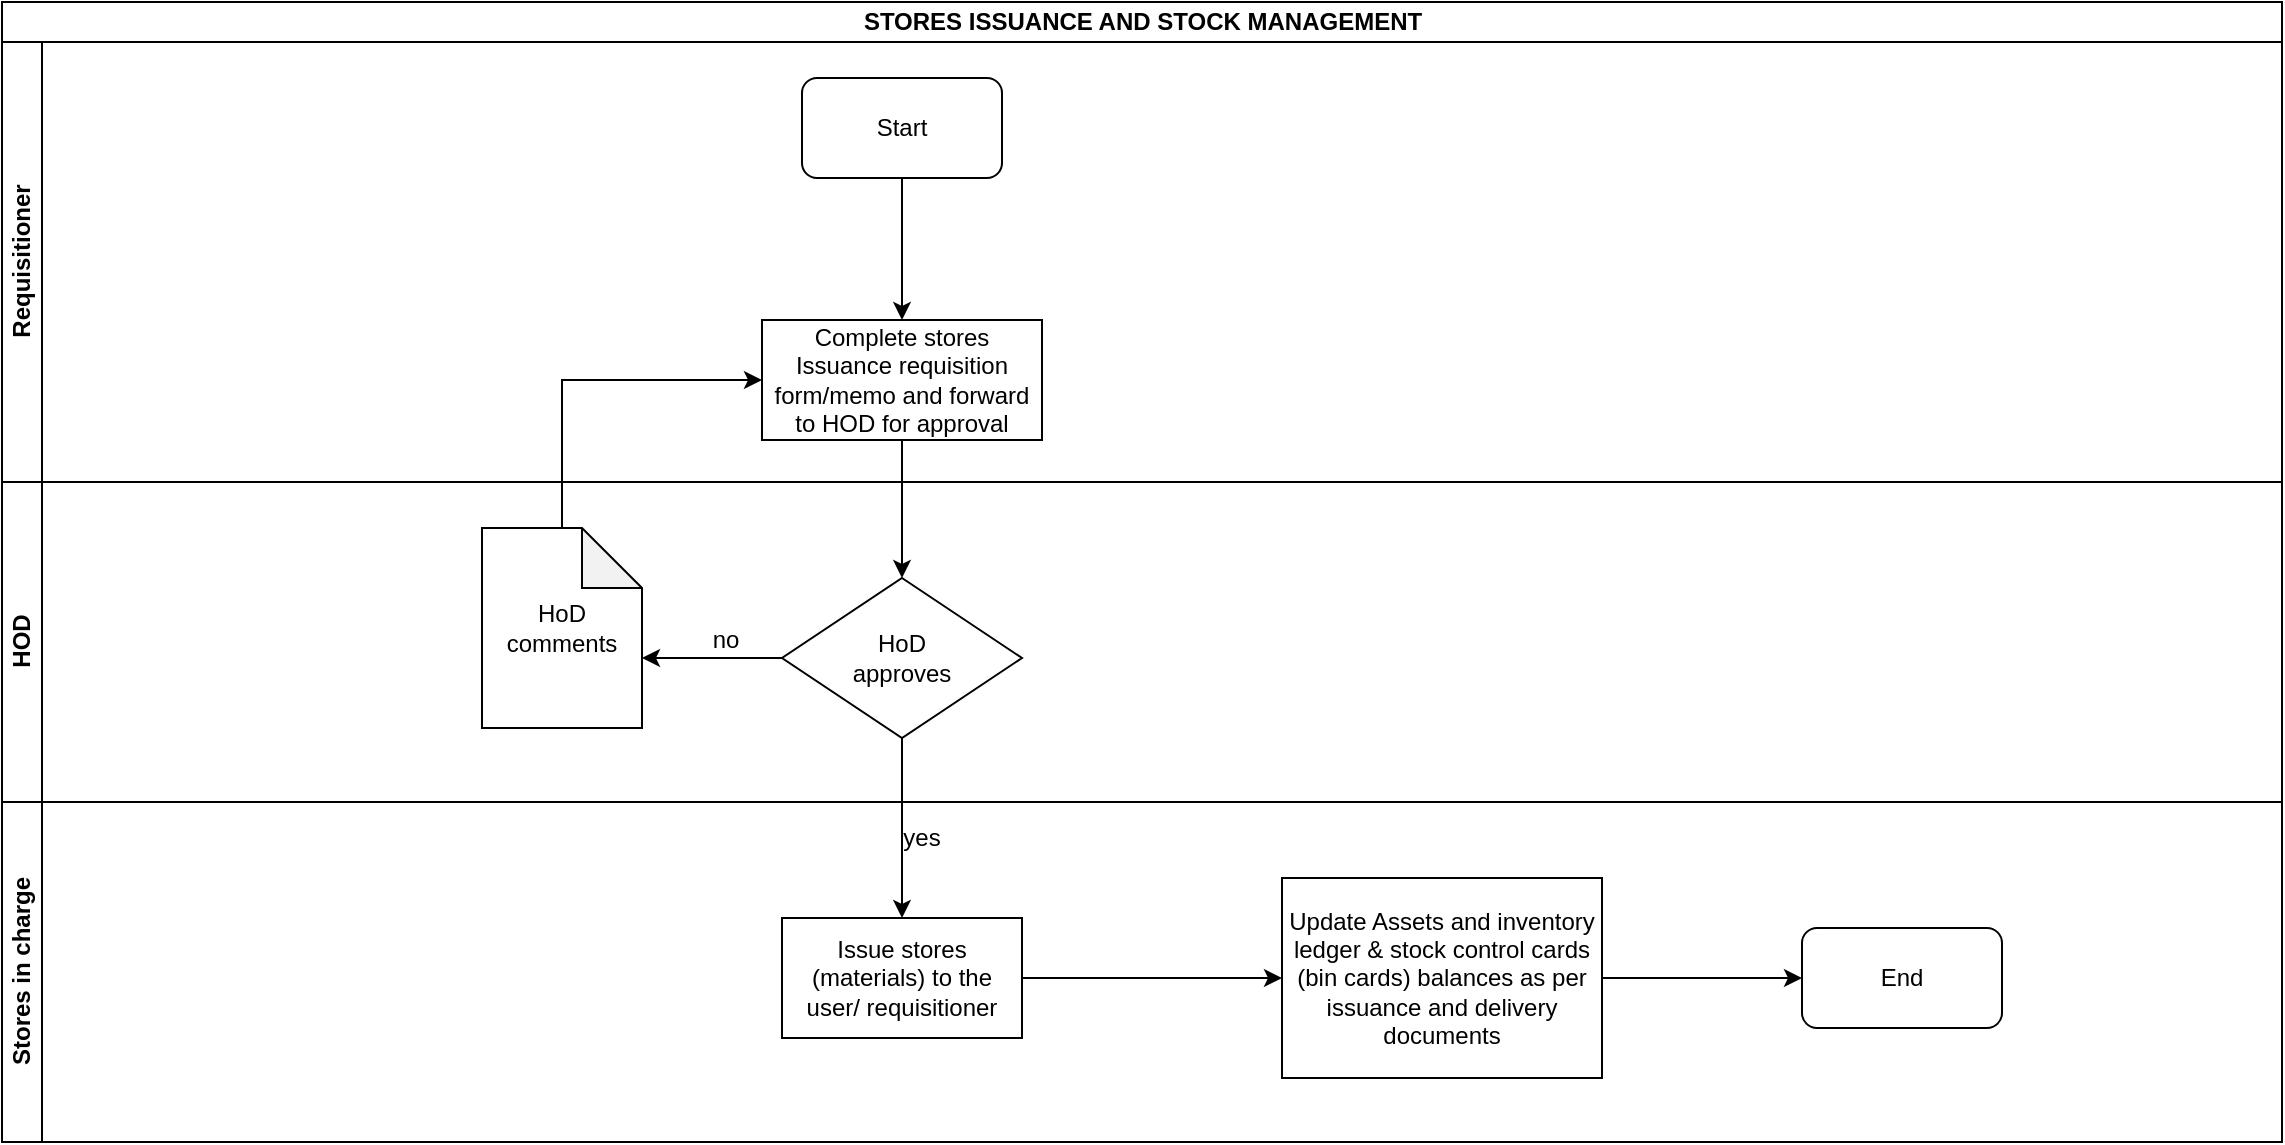 <mxfile version="13.10.9" type="github">
  <diagram id="Zx1dG4DpTfShDo4Bo3dC" name="Page-1">
    <mxGraphModel dx="1038" dy="547" grid="1" gridSize="10" guides="1" tooltips="1" connect="1" arrows="1" fold="1" page="1" pageScale="1" pageWidth="1169" pageHeight="827" math="0" shadow="0">
      <root>
        <mxCell id="0" />
        <mxCell id="1" parent="0" />
        <mxCell id="m1Sieag7AhXBVNLB1uYE-6" value="STORES ISSUANCE AND STOCK MANAGEMENT" style="swimlane;html=1;childLayout=stackLayout;resizeParent=1;resizeParentMax=0;horizontal=1;startSize=20;horizontalStack=0;" vertex="1" parent="1">
          <mxGeometry x="20" y="20" width="1140" height="570" as="geometry" />
        </mxCell>
        <mxCell id="m1Sieag7AhXBVNLB1uYE-15" value="" style="edgeStyle=orthogonalEdgeStyle;rounded=0;orthogonalLoop=1;jettySize=auto;html=1;" edge="1" parent="m1Sieag7AhXBVNLB1uYE-6" source="m1Sieag7AhXBVNLB1uYE-13" target="m1Sieag7AhXBVNLB1uYE-16">
          <mxGeometry relative="1" as="geometry">
            <mxPoint x="450" y="299" as="targetPoint" />
          </mxGeometry>
        </mxCell>
        <mxCell id="m1Sieag7AhXBVNLB1uYE-21" value="" style="edgeStyle=orthogonalEdgeStyle;rounded=0;orthogonalLoop=1;jettySize=auto;html=1;entryX=0;entryY=0.5;entryDx=0;entryDy=0;" edge="1" parent="m1Sieag7AhXBVNLB1uYE-6" source="m1Sieag7AhXBVNLB1uYE-19" target="m1Sieag7AhXBVNLB1uYE-13">
          <mxGeometry relative="1" as="geometry">
            <mxPoint x="280" y="163" as="targetPoint" />
            <Array as="points">
              <mxPoint x="280" y="189" />
            </Array>
          </mxGeometry>
        </mxCell>
        <mxCell id="m1Sieag7AhXBVNLB1uYE-26" value="" style="edgeStyle=orthogonalEdgeStyle;rounded=0;orthogonalLoop=1;jettySize=auto;html=1;" edge="1" parent="m1Sieag7AhXBVNLB1uYE-6" source="m1Sieag7AhXBVNLB1uYE-16" target="m1Sieag7AhXBVNLB1uYE-25">
          <mxGeometry relative="1" as="geometry" />
        </mxCell>
        <mxCell id="m1Sieag7AhXBVNLB1uYE-7" value="Requisitioner" style="swimlane;html=1;startSize=20;horizontal=0;" vertex="1" parent="m1Sieag7AhXBVNLB1uYE-6">
          <mxGeometry y="20" width="1140" height="220" as="geometry" />
        </mxCell>
        <mxCell id="m1Sieag7AhXBVNLB1uYE-10" value="Start" style="rounded=1;whiteSpace=wrap;html=1;" vertex="1" parent="m1Sieag7AhXBVNLB1uYE-7">
          <mxGeometry x="400" y="18" width="100" height="50" as="geometry" />
        </mxCell>
        <mxCell id="m1Sieag7AhXBVNLB1uYE-13" value="Complete stores Issuance requisition form/memo and forward to HOD for approval" style="rounded=0;whiteSpace=wrap;html=1;" vertex="1" parent="m1Sieag7AhXBVNLB1uYE-7">
          <mxGeometry x="380" y="139" width="140" height="60" as="geometry" />
        </mxCell>
        <mxCell id="m1Sieag7AhXBVNLB1uYE-12" value="" style="edgeStyle=orthogonalEdgeStyle;rounded=0;orthogonalLoop=1;jettySize=auto;html=1;entryX=0.5;entryY=0;entryDx=0;entryDy=0;" edge="1" parent="m1Sieag7AhXBVNLB1uYE-7" source="m1Sieag7AhXBVNLB1uYE-10" target="m1Sieag7AhXBVNLB1uYE-13">
          <mxGeometry relative="1" as="geometry">
            <mxPoint x="450" y="143" as="targetPoint" />
          </mxGeometry>
        </mxCell>
        <mxCell id="m1Sieag7AhXBVNLB1uYE-8" value="HOD" style="swimlane;html=1;startSize=20;horizontal=0;" vertex="1" parent="m1Sieag7AhXBVNLB1uYE-6">
          <mxGeometry y="240" width="1140" height="160" as="geometry" />
        </mxCell>
        <mxCell id="m1Sieag7AhXBVNLB1uYE-16" value="&lt;div&gt;HoD&lt;br&gt;&lt;/div&gt;&lt;div&gt;approves&lt;/div&gt;" style="rhombus;whiteSpace=wrap;html=1;" vertex="1" parent="m1Sieag7AhXBVNLB1uYE-8">
          <mxGeometry x="390" y="48" width="120" height="80" as="geometry" />
        </mxCell>
        <mxCell id="m1Sieag7AhXBVNLB1uYE-19" value="HoD comments" style="shape=note;whiteSpace=wrap;html=1;backgroundOutline=1;darkOpacity=0.05;" vertex="1" parent="m1Sieag7AhXBVNLB1uYE-8">
          <mxGeometry x="240" y="23" width="80" height="100" as="geometry" />
        </mxCell>
        <mxCell id="m1Sieag7AhXBVNLB1uYE-18" value="" style="edgeStyle=orthogonalEdgeStyle;rounded=0;orthogonalLoop=1;jettySize=auto;html=1;entryX=0;entryY=0;entryDx=80;entryDy=65;entryPerimeter=0;" edge="1" parent="m1Sieag7AhXBVNLB1uYE-8" source="m1Sieag7AhXBVNLB1uYE-16" target="m1Sieag7AhXBVNLB1uYE-19">
          <mxGeometry relative="1" as="geometry">
            <mxPoint x="310" y="88" as="targetPoint" />
          </mxGeometry>
        </mxCell>
        <mxCell id="m1Sieag7AhXBVNLB1uYE-24" value="no" style="text;html=1;strokeColor=none;fillColor=none;align=center;verticalAlign=middle;whiteSpace=wrap;rounded=0;" vertex="1" parent="m1Sieag7AhXBVNLB1uYE-8">
          <mxGeometry x="342" y="69" width="40" height="20" as="geometry" />
        </mxCell>
        <mxCell id="m1Sieag7AhXBVNLB1uYE-9" value="Stores in charge" style="swimlane;html=1;startSize=20;horizontal=0;" vertex="1" parent="m1Sieag7AhXBVNLB1uYE-6">
          <mxGeometry y="400" width="1140" height="170" as="geometry" />
        </mxCell>
        <mxCell id="m1Sieag7AhXBVNLB1uYE-25" value="Issue stores (materials) to the user/ requisitioner" style="whiteSpace=wrap;html=1;" vertex="1" parent="m1Sieag7AhXBVNLB1uYE-9">
          <mxGeometry x="390" y="58" width="120" height="60" as="geometry" />
        </mxCell>
        <mxCell id="m1Sieag7AhXBVNLB1uYE-27" value="yes" style="text;html=1;strokeColor=none;fillColor=none;align=center;verticalAlign=middle;whiteSpace=wrap;rounded=0;" vertex="1" parent="m1Sieag7AhXBVNLB1uYE-9">
          <mxGeometry x="440" y="8" width="40" height="20" as="geometry" />
        </mxCell>
        <mxCell id="m1Sieag7AhXBVNLB1uYE-28" value="Update Assets and inventory ledger &amp;amp; stock control cards (bin cards) balances as per issuance and delivery documents" style="whiteSpace=wrap;html=1;" vertex="1" parent="m1Sieag7AhXBVNLB1uYE-9">
          <mxGeometry x="640" y="38" width="160" height="100" as="geometry" />
        </mxCell>
        <mxCell id="m1Sieag7AhXBVNLB1uYE-29" value="" style="edgeStyle=orthogonalEdgeStyle;rounded=0;orthogonalLoop=1;jettySize=auto;html=1;" edge="1" parent="m1Sieag7AhXBVNLB1uYE-9" source="m1Sieag7AhXBVNLB1uYE-25" target="m1Sieag7AhXBVNLB1uYE-28">
          <mxGeometry relative="1" as="geometry" />
        </mxCell>
        <mxCell id="m1Sieag7AhXBVNLB1uYE-32" value="End" style="rounded=1;whiteSpace=wrap;html=1;" vertex="1" parent="m1Sieag7AhXBVNLB1uYE-9">
          <mxGeometry x="900" y="63" width="100" height="50" as="geometry" />
        </mxCell>
        <mxCell id="m1Sieag7AhXBVNLB1uYE-31" value="" style="edgeStyle=orthogonalEdgeStyle;rounded=0;orthogonalLoop=1;jettySize=auto;html=1;entryX=0;entryY=0.5;entryDx=0;entryDy=0;" edge="1" parent="m1Sieag7AhXBVNLB1uYE-9" source="m1Sieag7AhXBVNLB1uYE-28" target="m1Sieag7AhXBVNLB1uYE-32">
          <mxGeometry relative="1" as="geometry">
            <mxPoint x="900" y="88" as="targetPoint" />
          </mxGeometry>
        </mxCell>
      </root>
    </mxGraphModel>
  </diagram>
</mxfile>

